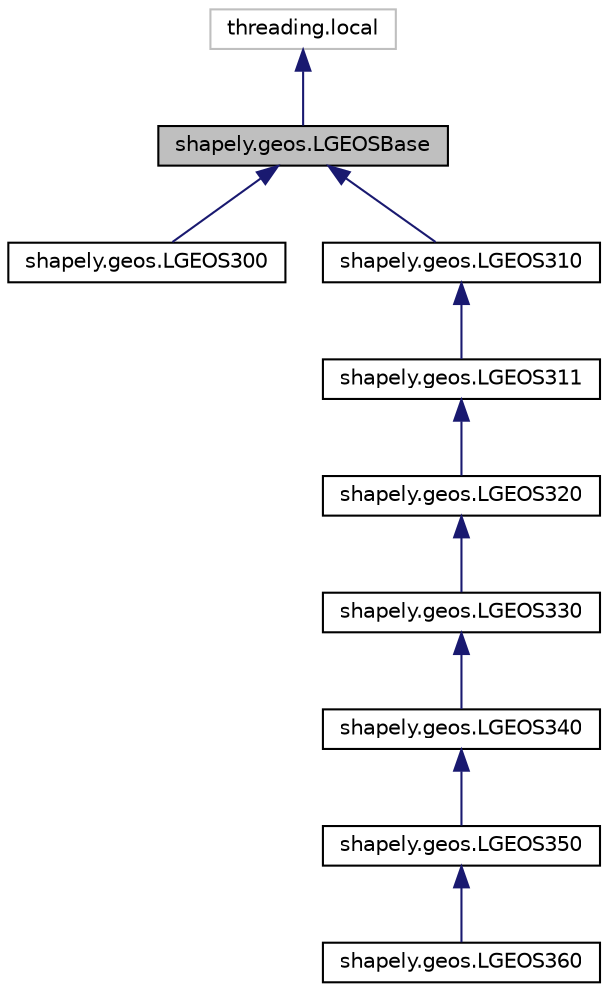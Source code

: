 digraph "shapely.geos.LGEOSBase"
{
 // LATEX_PDF_SIZE
  edge [fontname="Helvetica",fontsize="10",labelfontname="Helvetica",labelfontsize="10"];
  node [fontname="Helvetica",fontsize="10",shape=record];
  Node1 [label="shapely.geos.LGEOSBase",height=0.2,width=0.4,color="black", fillcolor="grey75", style="filled", fontcolor="black",tooltip=" "];
  Node2 -> Node1 [dir="back",color="midnightblue",fontsize="10",style="solid"];
  Node2 [label="threading.local",height=0.2,width=0.4,color="grey75", fillcolor="white", style="filled",tooltip=" "];
  Node1 -> Node3 [dir="back",color="midnightblue",fontsize="10",style="solid"];
  Node3 [label="shapely.geos.LGEOS300",height=0.2,width=0.4,color="black", fillcolor="white", style="filled",URL="$classshapely_1_1geos_1_1_l_g_e_o_s300.html",tooltip=" "];
  Node1 -> Node4 [dir="back",color="midnightblue",fontsize="10",style="solid"];
  Node4 [label="shapely.geos.LGEOS310",height=0.2,width=0.4,color="black", fillcolor="white", style="filled",URL="$classshapely_1_1geos_1_1_l_g_e_o_s310.html",tooltip=" "];
  Node4 -> Node5 [dir="back",color="midnightblue",fontsize="10",style="solid"];
  Node5 [label="shapely.geos.LGEOS311",height=0.2,width=0.4,color="black", fillcolor="white", style="filled",URL="$classshapely_1_1geos_1_1_l_g_e_o_s311.html",tooltip=" "];
  Node5 -> Node6 [dir="back",color="midnightblue",fontsize="10",style="solid"];
  Node6 [label="shapely.geos.LGEOS320",height=0.2,width=0.4,color="black", fillcolor="white", style="filled",URL="$classshapely_1_1geos_1_1_l_g_e_o_s320.html",tooltip=" "];
  Node6 -> Node7 [dir="back",color="midnightblue",fontsize="10",style="solid"];
  Node7 [label="shapely.geos.LGEOS330",height=0.2,width=0.4,color="black", fillcolor="white", style="filled",URL="$classshapely_1_1geos_1_1_l_g_e_o_s330.html",tooltip=" "];
  Node7 -> Node8 [dir="back",color="midnightblue",fontsize="10",style="solid"];
  Node8 [label="shapely.geos.LGEOS340",height=0.2,width=0.4,color="black", fillcolor="white", style="filled",URL="$classshapely_1_1geos_1_1_l_g_e_o_s340.html",tooltip=" "];
  Node8 -> Node9 [dir="back",color="midnightblue",fontsize="10",style="solid"];
  Node9 [label="shapely.geos.LGEOS350",height=0.2,width=0.4,color="black", fillcolor="white", style="filled",URL="$classshapely_1_1geos_1_1_l_g_e_o_s350.html",tooltip=" "];
  Node9 -> Node10 [dir="back",color="midnightblue",fontsize="10",style="solid"];
  Node10 [label="shapely.geos.LGEOS360",height=0.2,width=0.4,color="black", fillcolor="white", style="filled",URL="$classshapely_1_1geos_1_1_l_g_e_o_s360.html",tooltip=" "];
}

